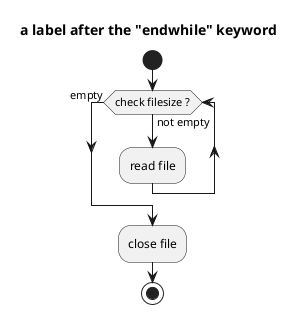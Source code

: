 @startuml
'https://plantuml.com/activity-diagram-beta

title a label after the "endwhile" keyword
start
while (check filesize ?) is (not empty)
  :read file;
endwhile (empty)
:close file;
stop

@enduml
